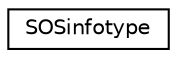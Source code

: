 digraph "圖形化之類別階層"
{
 // LATEX_PDF_SIZE
  edge [fontname="Helvetica",fontsize="10",labelfontname="Helvetica",labelfontsize="10"];
  node [fontname="Helvetica",fontsize="10",shape=record];
  rankdir="LR";
  Node0 [label="SOSinfotype",height=0.2,width=0.4,color="black", fillcolor="white", style="filled",URL="$structSOSinfotype.html",tooltip=" "];
}
